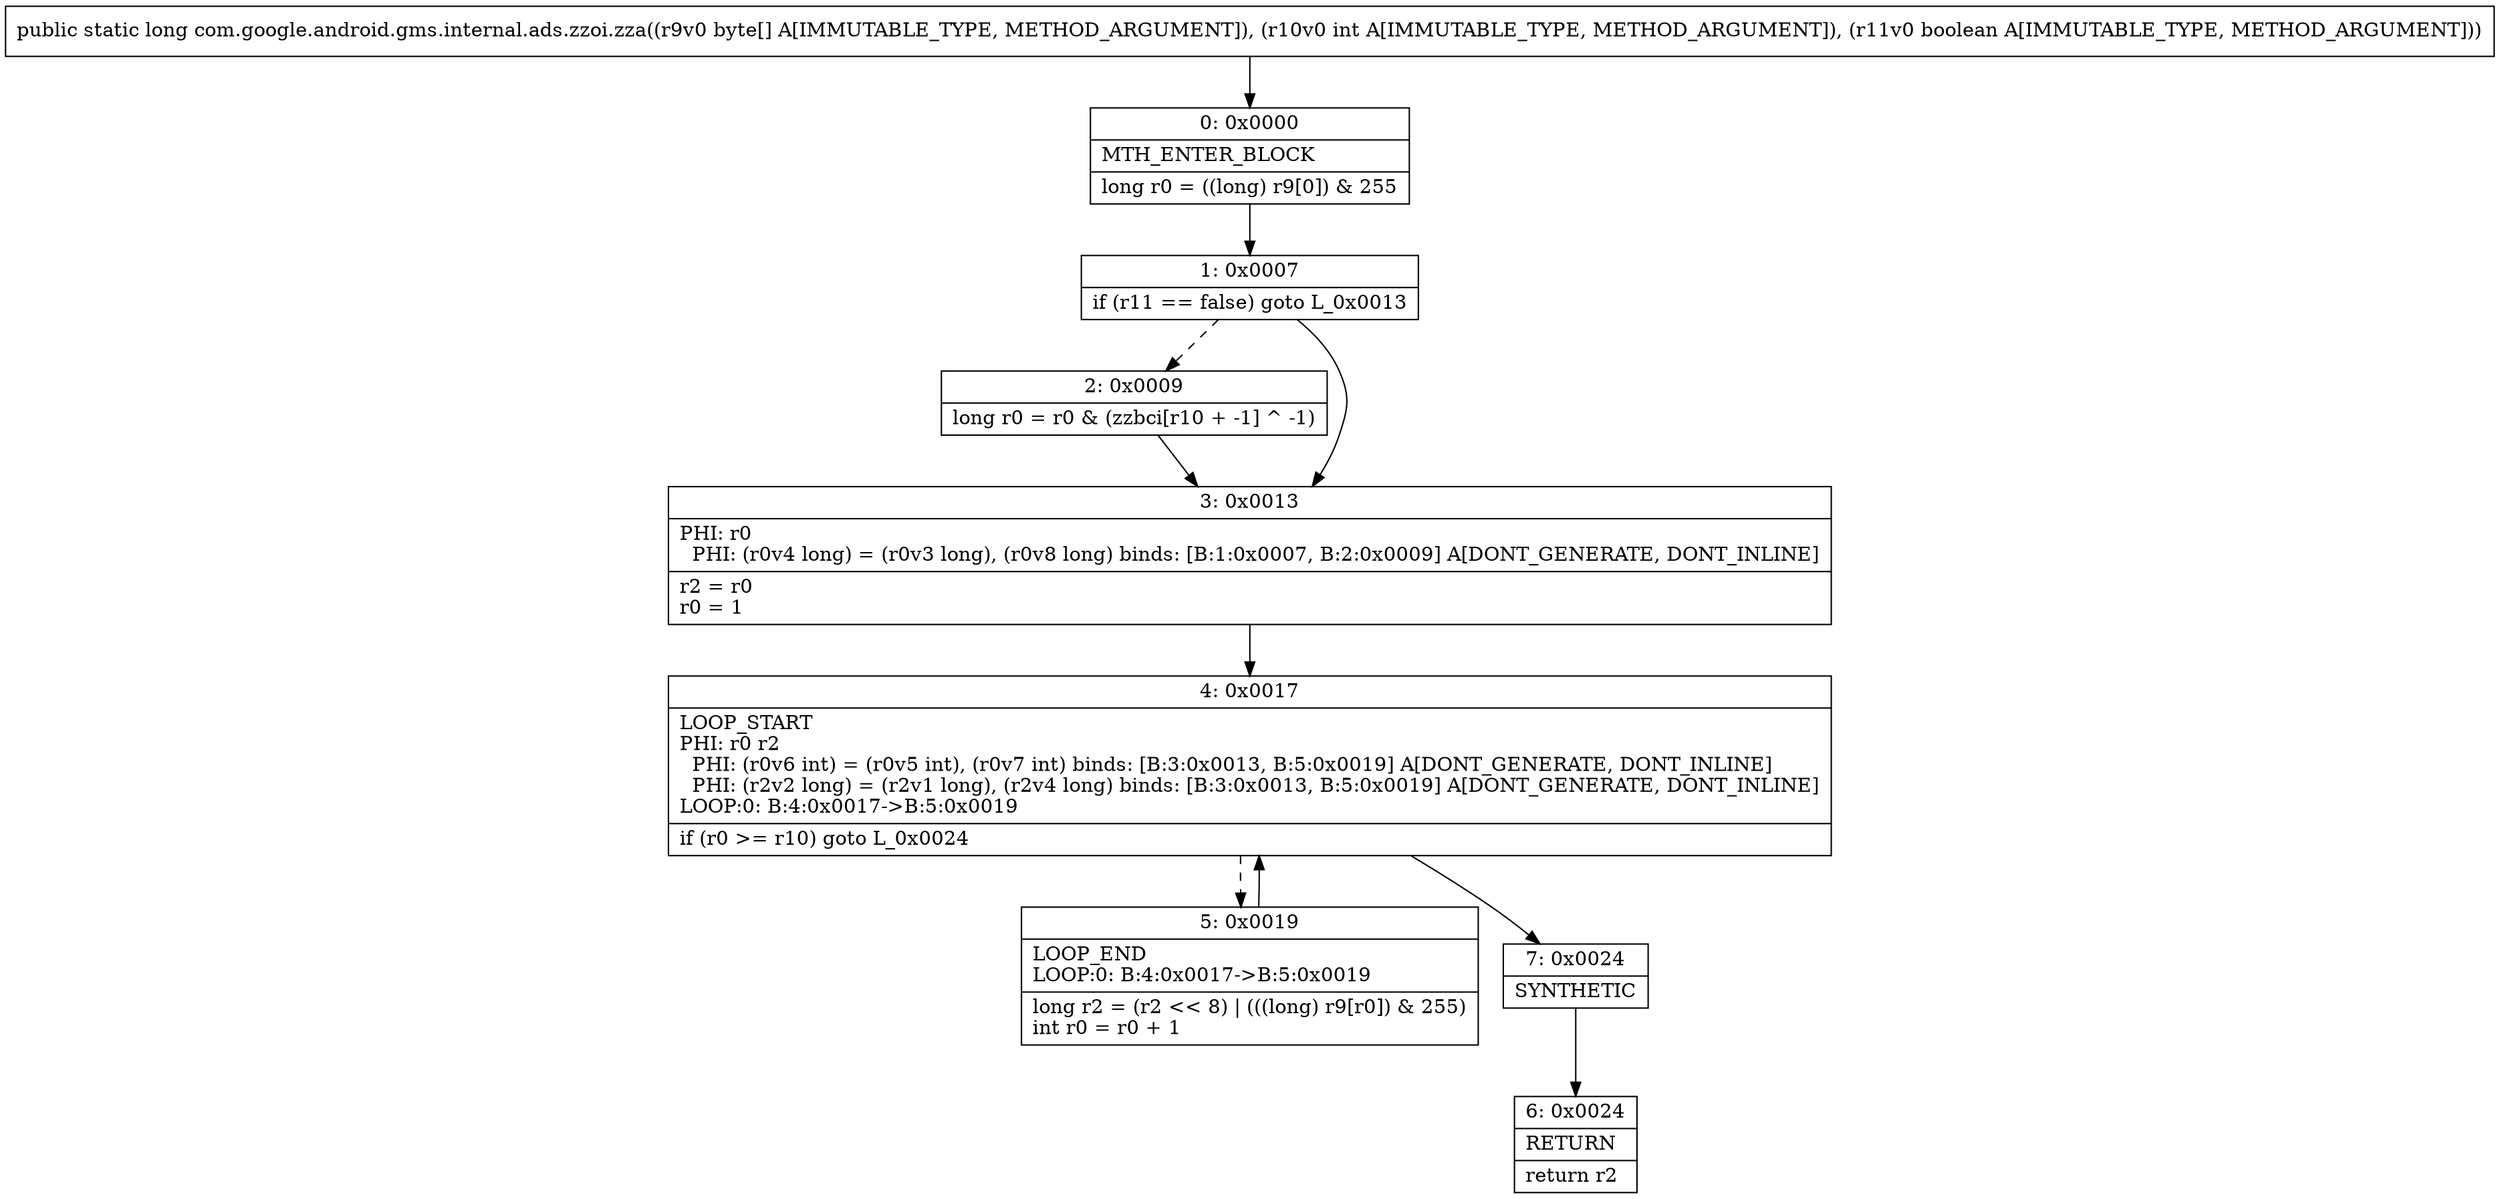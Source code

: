 digraph "CFG forcom.google.android.gms.internal.ads.zzoi.zza([BIZ)J" {
Node_0 [shape=record,label="{0\:\ 0x0000|MTH_ENTER_BLOCK\l|long r0 = ((long) r9[0]) & 255\l}"];
Node_1 [shape=record,label="{1\:\ 0x0007|if (r11 == false) goto L_0x0013\l}"];
Node_2 [shape=record,label="{2\:\ 0x0009|long r0 = r0 & (zzbci[r10 + \-1] ^ \-1)\l}"];
Node_3 [shape=record,label="{3\:\ 0x0013|PHI: r0 \l  PHI: (r0v4 long) = (r0v3 long), (r0v8 long) binds: [B:1:0x0007, B:2:0x0009] A[DONT_GENERATE, DONT_INLINE]\l|r2 = r0\lr0 = 1\l}"];
Node_4 [shape=record,label="{4\:\ 0x0017|LOOP_START\lPHI: r0 r2 \l  PHI: (r0v6 int) = (r0v5 int), (r0v7 int) binds: [B:3:0x0013, B:5:0x0019] A[DONT_GENERATE, DONT_INLINE]\l  PHI: (r2v2 long) = (r2v1 long), (r2v4 long) binds: [B:3:0x0013, B:5:0x0019] A[DONT_GENERATE, DONT_INLINE]\lLOOP:0: B:4:0x0017\-\>B:5:0x0019\l|if (r0 \>= r10) goto L_0x0024\l}"];
Node_5 [shape=record,label="{5\:\ 0x0019|LOOP_END\lLOOP:0: B:4:0x0017\-\>B:5:0x0019\l|long r2 = (r2 \<\< 8) \| (((long) r9[r0]) & 255)\lint r0 = r0 + 1\l}"];
Node_6 [shape=record,label="{6\:\ 0x0024|RETURN\l|return r2\l}"];
Node_7 [shape=record,label="{7\:\ 0x0024|SYNTHETIC\l}"];
MethodNode[shape=record,label="{public static long com.google.android.gms.internal.ads.zzoi.zza((r9v0 byte[] A[IMMUTABLE_TYPE, METHOD_ARGUMENT]), (r10v0 int A[IMMUTABLE_TYPE, METHOD_ARGUMENT]), (r11v0 boolean A[IMMUTABLE_TYPE, METHOD_ARGUMENT])) }"];
MethodNode -> Node_0;
Node_0 -> Node_1;
Node_1 -> Node_2[style=dashed];
Node_1 -> Node_3;
Node_2 -> Node_3;
Node_3 -> Node_4;
Node_4 -> Node_5[style=dashed];
Node_4 -> Node_7;
Node_5 -> Node_4;
Node_7 -> Node_6;
}

